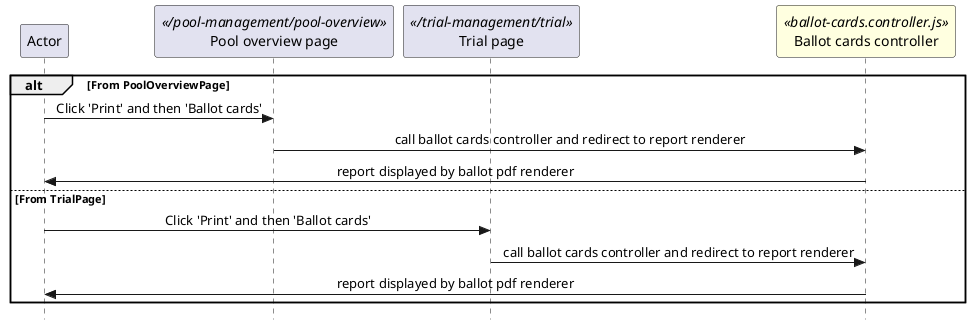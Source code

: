 @startuml reports.ballot-cards

skinparam Style strictuml 
skinparam SequenceMessageAlignment center

participant Actor

''' LOCAL ROUTING
participant "Pool overview page" as PoolOverviewPage <</pool-management/pool-overview>>
participant "Trial page" as TrialPage <</trial-management/trial>>

''' CONTROLLER AND REQUEST OBJECTS
participant "Ballot cards controller" as BallotCardsController <<ballot-cards.controller.js>> #LightYellow

''' SELECT PAGE
alt From PoolOverviewPage

  Actor -> PoolOverviewPage : Click 'Print' and then 'Ballot cards'
  PoolOverviewPage -> BallotCardsController : call ballot cards controller and redirect to report renderer

  Actor <- BallotCardsController : report displayed by ballot pdf renderer

else From TrialPage

  Actor -> TrialPage : Click 'Print' and then 'Ballot cards'
  TrialPage -> BallotCardsController : call ballot cards controller and redirect to report renderer

  Actor <- BallotCardsController : report displayed by ballot pdf renderer

end
